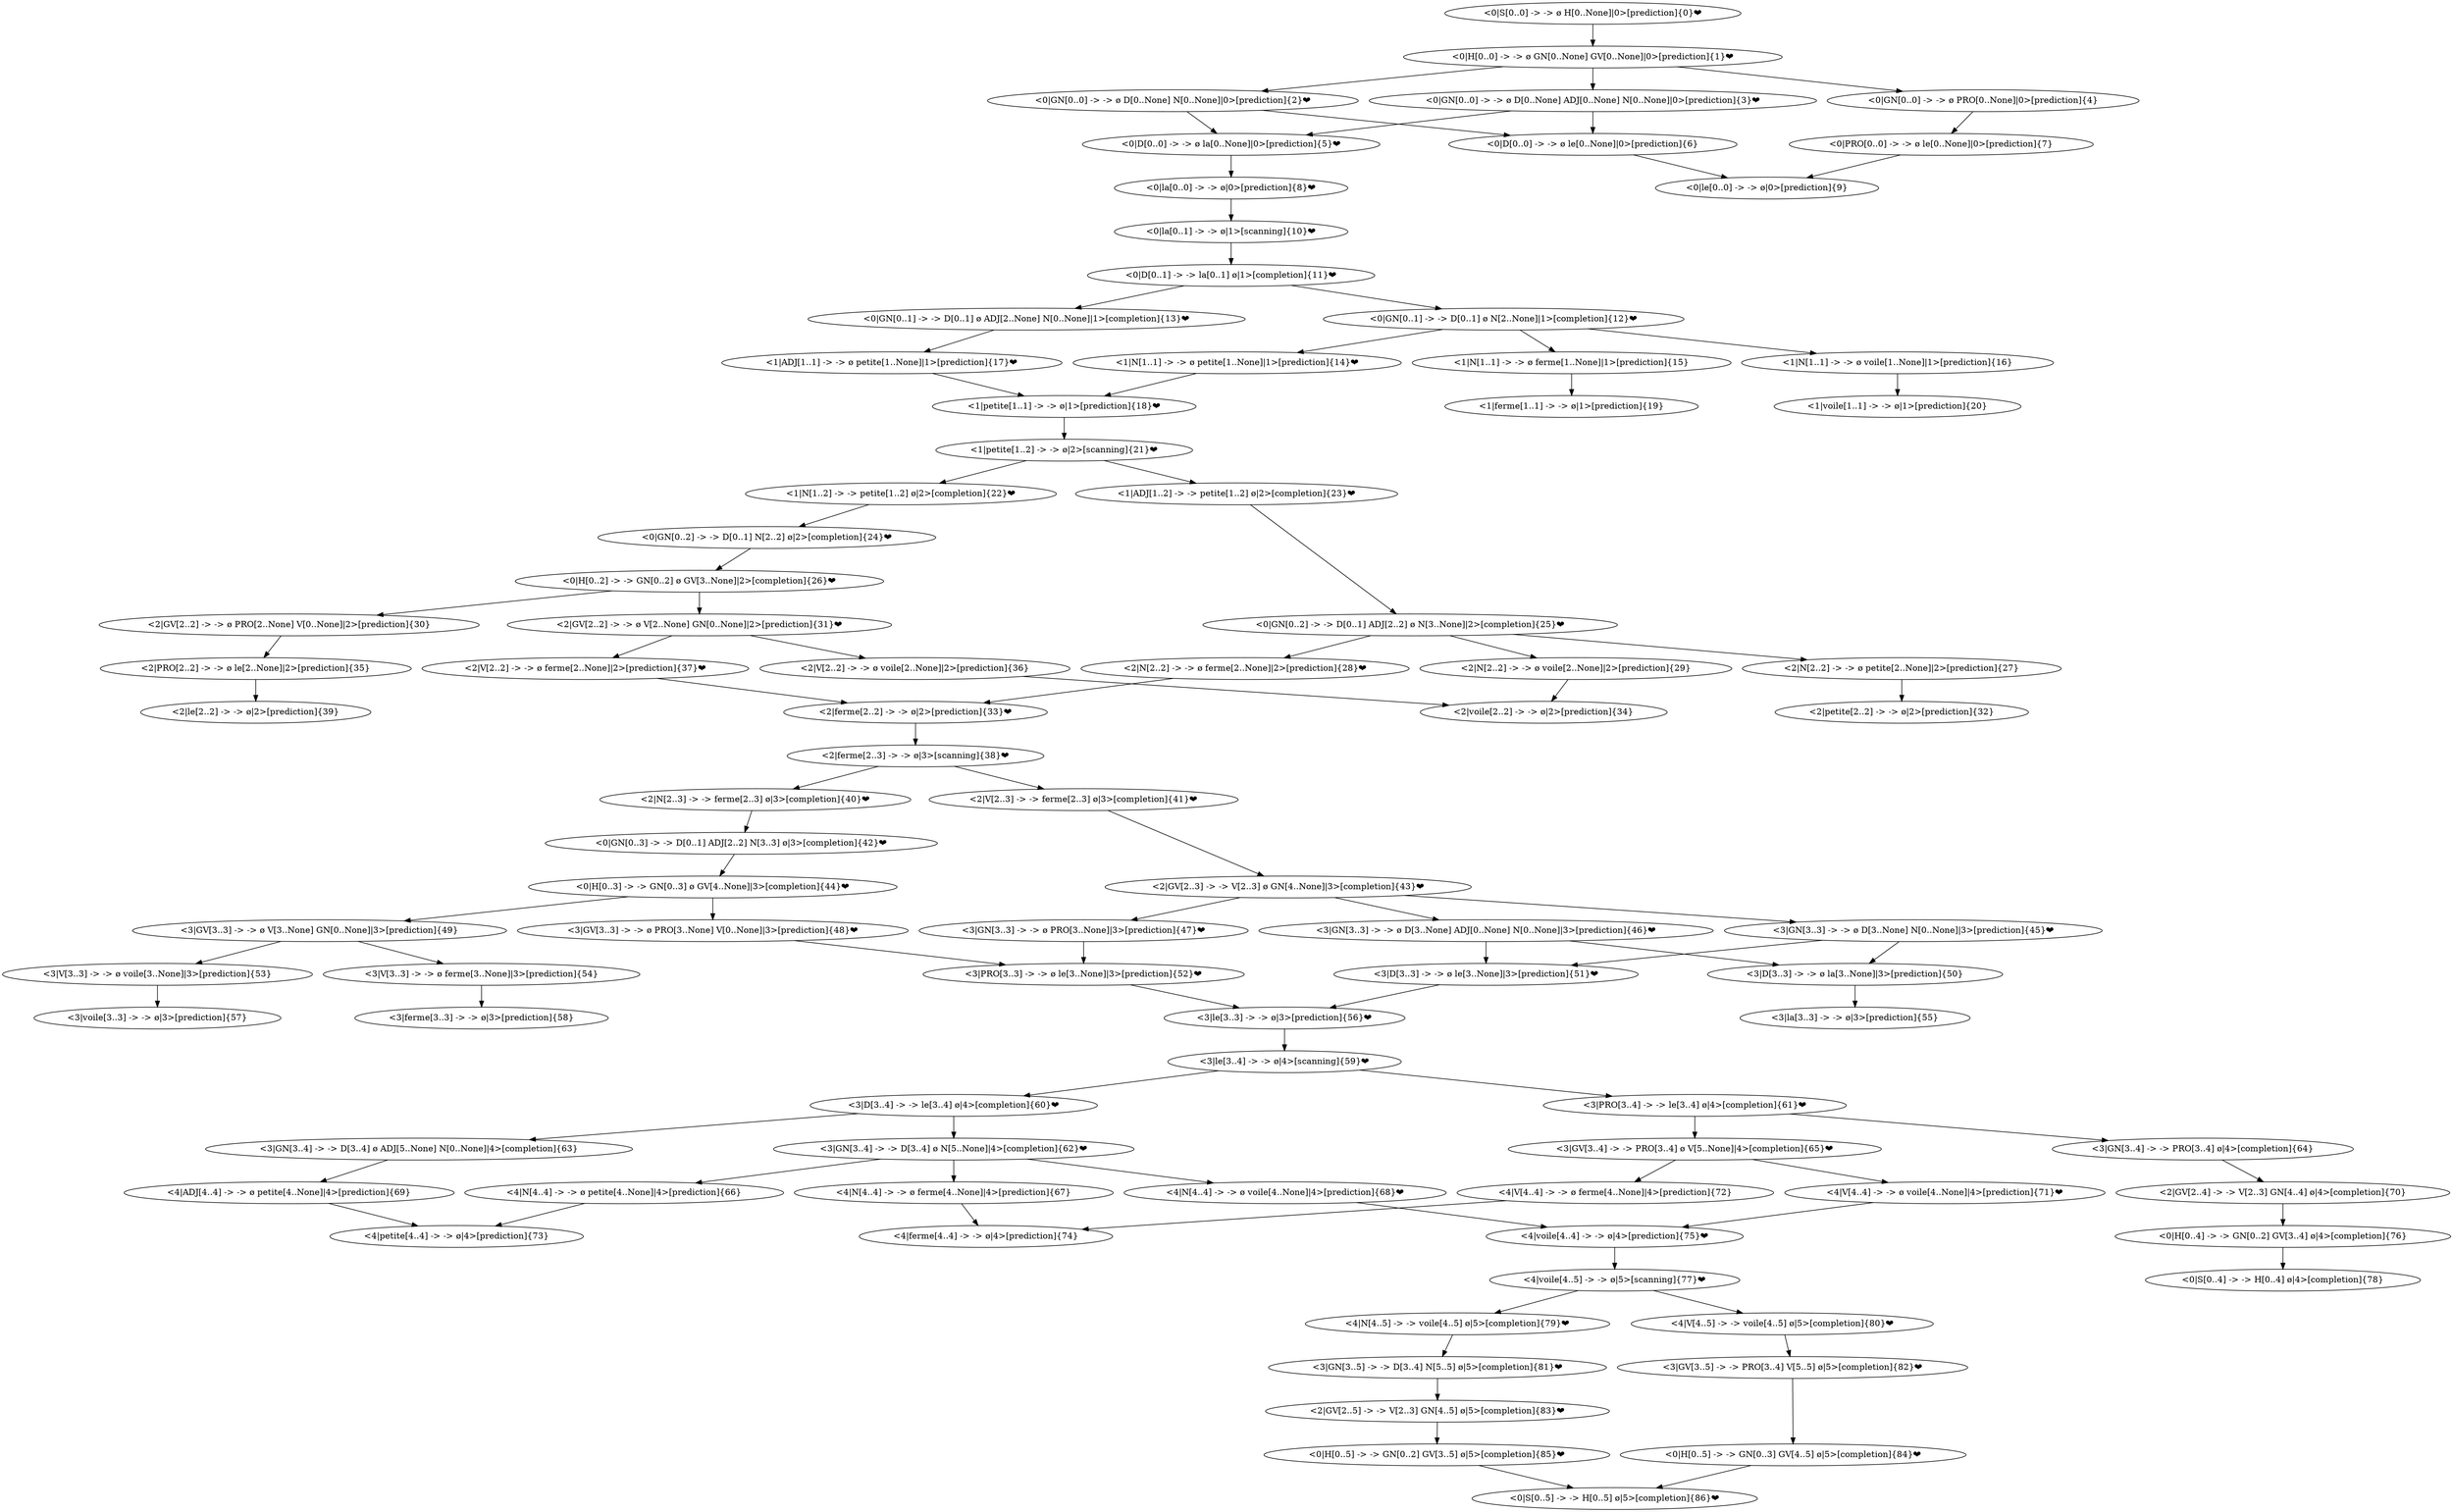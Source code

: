 digraph {
"<0|S[0..0] -> -> ø H[0..None]|0>[prediction]{0}❤" -> "<0|H[0..0] -> -> ø GN[0..None] GV[0..None]|0>[prediction]{1}❤";
"<0|H[0..0] -> -> ø GN[0..None] GV[0..None]|0>[prediction]{1}❤" -> "<0|GN[0..0] -> -> ø D[0..None] N[0..None]|0>[prediction]{2}❤";
"<0|H[0..0] -> -> ø GN[0..None] GV[0..None]|0>[prediction]{1}❤" -> "<0|GN[0..0] -> -> ø D[0..None] ADJ[0..None] N[0..None]|0>[prediction]{3}❤";
"<0|H[0..0] -> -> ø GN[0..None] GV[0..None]|0>[prediction]{1}❤" -> "<0|GN[0..0] -> -> ø PRO[0..None]|0>[prediction]{4}";
"<0|GN[0..0] -> -> ø D[0..None] N[0..None]|0>[prediction]{2}❤" -> "<0|D[0..0] -> -> ø la[0..None]|0>[prediction]{5}❤";
"<0|GN[0..0] -> -> ø D[0..None] ADJ[0..None] N[0..None]|0>[prediction]{3}❤" -> "<0|D[0..0] -> -> ø la[0..None]|0>[prediction]{5}❤";
"<0|GN[0..0] -> -> ø D[0..None] N[0..None]|0>[prediction]{2}❤" -> "<0|D[0..0] -> -> ø le[0..None]|0>[prediction]{6}";
"<0|GN[0..0] -> -> ø D[0..None] ADJ[0..None] N[0..None]|0>[prediction]{3}❤" -> "<0|D[0..0] -> -> ø le[0..None]|0>[prediction]{6}";
"<0|GN[0..0] -> -> ø PRO[0..None]|0>[prediction]{4}" -> "<0|PRO[0..0] -> -> ø le[0..None]|0>[prediction]{7}";
"<0|D[0..0] -> -> ø la[0..None]|0>[prediction]{5}❤" -> "<0|la[0..0] -> -> ø|0>[prediction]{8}❤";
"<0|D[0..0] -> -> ø le[0..None]|0>[prediction]{6}" -> "<0|le[0..0] -> -> ø|0>[prediction]{9}";
"<0|PRO[0..0] -> -> ø le[0..None]|0>[prediction]{7}" -> "<0|le[0..0] -> -> ø|0>[prediction]{9}";
"<0|la[0..0] -> -> ø|0>[prediction]{8}❤" -> "<0|la[0..1] -> -> ø|1>[scanning]{10}❤";
"<0|la[0..1] -> -> ø|1>[scanning]{10}❤" -> "<0|D[0..1] -> -> la[0..1] ø|1>[completion]{11}❤";
"<0|D[0..1] -> -> la[0..1] ø|1>[completion]{11}❤" -> "<0|GN[0..1] -> -> D[0..1] ø N[2..None]|1>[completion]{12}❤";
"<0|D[0..1] -> -> la[0..1] ø|1>[completion]{11}❤" -> "<0|GN[0..1] -> -> D[0..1] ø ADJ[2..None] N[0..None]|1>[completion]{13}❤";
"<0|GN[0..1] -> -> D[0..1] ø N[2..None]|1>[completion]{12}❤" -> "<1|N[1..1] -> -> ø petite[1..None]|1>[prediction]{14}❤";
"<0|GN[0..1] -> -> D[0..1] ø N[2..None]|1>[completion]{12}❤" -> "<1|N[1..1] -> -> ø ferme[1..None]|1>[prediction]{15}";
"<0|GN[0..1] -> -> D[0..1] ø N[2..None]|1>[completion]{12}❤" -> "<1|N[1..1] -> -> ø voile[1..None]|1>[prediction]{16}";
"<0|GN[0..1] -> -> D[0..1] ø ADJ[2..None] N[0..None]|1>[completion]{13}❤" -> "<1|ADJ[1..1] -> -> ø petite[1..None]|1>[prediction]{17}❤";
"<1|N[1..1] -> -> ø petite[1..None]|1>[prediction]{14}❤" -> "<1|petite[1..1] -> -> ø|1>[prediction]{18}❤";
"<1|ADJ[1..1] -> -> ø petite[1..None]|1>[prediction]{17}❤" -> "<1|petite[1..1] -> -> ø|1>[prediction]{18}❤";
"<1|N[1..1] -> -> ø ferme[1..None]|1>[prediction]{15}" -> "<1|ferme[1..1] -> -> ø|1>[prediction]{19}";
"<1|N[1..1] -> -> ø voile[1..None]|1>[prediction]{16}" -> "<1|voile[1..1] -> -> ø|1>[prediction]{20}";
"<1|petite[1..1] -> -> ø|1>[prediction]{18}❤" -> "<1|petite[1..2] -> -> ø|2>[scanning]{21}❤";
"<1|petite[1..2] -> -> ø|2>[scanning]{21}❤" -> "<1|N[1..2] -> -> petite[1..2] ø|2>[completion]{22}❤";
"<1|petite[1..2] -> -> ø|2>[scanning]{21}❤" -> "<1|ADJ[1..2] -> -> petite[1..2] ø|2>[completion]{23}❤";
"<1|N[1..2] -> -> petite[1..2] ø|2>[completion]{22}❤" -> "<0|GN[0..2] -> -> D[0..1] N[2..2] ø|2>[completion]{24}❤";
"<1|ADJ[1..2] -> -> petite[1..2] ø|2>[completion]{23}❤" -> "<0|GN[0..2] -> -> D[0..1] ADJ[2..2] ø N[3..None]|2>[completion]{25}❤";
"<0|GN[0..2] -> -> D[0..1] N[2..2] ø|2>[completion]{24}❤" -> "<0|H[0..2] -> -> GN[0..2] ø GV[3..None]|2>[completion]{26}❤";
"<0|GN[0..2] -> -> D[0..1] ADJ[2..2] ø N[3..None]|2>[completion]{25}❤" -> "<2|N[2..2] -> -> ø petite[2..None]|2>[prediction]{27}";
"<0|GN[0..2] -> -> D[0..1] ADJ[2..2] ø N[3..None]|2>[completion]{25}❤" -> "<2|N[2..2] -> -> ø ferme[2..None]|2>[prediction]{28}❤";
"<0|GN[0..2] -> -> D[0..1] ADJ[2..2] ø N[3..None]|2>[completion]{25}❤" -> "<2|N[2..2] -> -> ø voile[2..None]|2>[prediction]{29}";
"<0|H[0..2] -> -> GN[0..2] ø GV[3..None]|2>[completion]{26}❤" -> "<2|GV[2..2] -> -> ø PRO[2..None] V[0..None]|2>[prediction]{30}";
"<0|H[0..2] -> -> GN[0..2] ø GV[3..None]|2>[completion]{26}❤" -> "<2|GV[2..2] -> -> ø V[2..None] GN[0..None]|2>[prediction]{31}❤";
"<2|N[2..2] -> -> ø petite[2..None]|2>[prediction]{27}" -> "<2|petite[2..2] -> -> ø|2>[prediction]{32}";
"<2|N[2..2] -> -> ø ferme[2..None]|2>[prediction]{28}❤" -> "<2|ferme[2..2] -> -> ø|2>[prediction]{33}❤";
"<2|V[2..2] -> -> ø ferme[2..None]|2>[prediction]{37}❤" -> "<2|ferme[2..2] -> -> ø|2>[prediction]{33}❤";
"<2|N[2..2] -> -> ø voile[2..None]|2>[prediction]{29}" -> "<2|voile[2..2] -> -> ø|2>[prediction]{34}";
"<2|V[2..2] -> -> ø voile[2..None]|2>[prediction]{36}" -> "<2|voile[2..2] -> -> ø|2>[prediction]{34}";
"<2|GV[2..2] -> -> ø PRO[2..None] V[0..None]|2>[prediction]{30}" -> "<2|PRO[2..2] -> -> ø le[2..None]|2>[prediction]{35}";
"<2|GV[2..2] -> -> ø V[2..None] GN[0..None]|2>[prediction]{31}❤" -> "<2|V[2..2] -> -> ø voile[2..None]|2>[prediction]{36}";
"<2|GV[2..2] -> -> ø V[2..None] GN[0..None]|2>[prediction]{31}❤" -> "<2|V[2..2] -> -> ø ferme[2..None]|2>[prediction]{37}❤";
"<2|ferme[2..2] -> -> ø|2>[prediction]{33}❤" -> "<2|ferme[2..3] -> -> ø|3>[scanning]{38}❤";
"<2|PRO[2..2] -> -> ø le[2..None]|2>[prediction]{35}" -> "<2|le[2..2] -> -> ø|2>[prediction]{39}";
"<2|ferme[2..3] -> -> ø|3>[scanning]{38}❤" -> "<2|N[2..3] -> -> ferme[2..3] ø|3>[completion]{40}❤";
"<2|ferme[2..3] -> -> ø|3>[scanning]{38}❤" -> "<2|V[2..3] -> -> ferme[2..3] ø|3>[completion]{41}❤";
"<2|N[2..3] -> -> ferme[2..3] ø|3>[completion]{40}❤" -> "<0|GN[0..3] -> -> D[0..1] ADJ[2..2] N[3..3] ø|3>[completion]{42}❤";
"<2|V[2..3] -> -> ferme[2..3] ø|3>[completion]{41}❤" -> "<2|GV[2..3] -> -> V[2..3] ø GN[4..None]|3>[completion]{43}❤";
"<0|GN[0..3] -> -> D[0..1] ADJ[2..2] N[3..3] ø|3>[completion]{42}❤" -> "<0|H[0..3] -> -> GN[0..3] ø GV[4..None]|3>[completion]{44}❤";
"<2|GV[2..3] -> -> V[2..3] ø GN[4..None]|3>[completion]{43}❤" -> "<3|GN[3..3] -> -> ø D[3..None] N[0..None]|3>[prediction]{45}❤";
"<2|GV[2..3] -> -> V[2..3] ø GN[4..None]|3>[completion]{43}❤" -> "<3|GN[3..3] -> -> ø D[3..None] ADJ[0..None] N[0..None]|3>[prediction]{46}❤";
"<2|GV[2..3] -> -> V[2..3] ø GN[4..None]|3>[completion]{43}❤" -> "<3|GN[3..3] -> -> ø PRO[3..None]|3>[prediction]{47}❤";
"<0|H[0..3] -> -> GN[0..3] ø GV[4..None]|3>[completion]{44}❤" -> "<3|GV[3..3] -> -> ø PRO[3..None] V[0..None]|3>[prediction]{48}❤";
"<0|H[0..3] -> -> GN[0..3] ø GV[4..None]|3>[completion]{44}❤" -> "<3|GV[3..3] -> -> ø V[3..None] GN[0..None]|3>[prediction]{49}";
"<3|GN[3..3] -> -> ø D[3..None] N[0..None]|3>[prediction]{45}❤" -> "<3|D[3..3] -> -> ø la[3..None]|3>[prediction]{50}";
"<3|GN[3..3] -> -> ø D[3..None] ADJ[0..None] N[0..None]|3>[prediction]{46}❤" -> "<3|D[3..3] -> -> ø la[3..None]|3>[prediction]{50}";
"<3|GN[3..3] -> -> ø D[3..None] N[0..None]|3>[prediction]{45}❤" -> "<3|D[3..3] -> -> ø le[3..None]|3>[prediction]{51}❤";
"<3|GN[3..3] -> -> ø D[3..None] ADJ[0..None] N[0..None]|3>[prediction]{46}❤" -> "<3|D[3..3] -> -> ø le[3..None]|3>[prediction]{51}❤";
"<3|GN[3..3] -> -> ø PRO[3..None]|3>[prediction]{47}❤" -> "<3|PRO[3..3] -> -> ø le[3..None]|3>[prediction]{52}❤";
"<3|GV[3..3] -> -> ø PRO[3..None] V[0..None]|3>[prediction]{48}❤" -> "<3|PRO[3..3] -> -> ø le[3..None]|3>[prediction]{52}❤";
"<3|GV[3..3] -> -> ø V[3..None] GN[0..None]|3>[prediction]{49}" -> "<3|V[3..3] -> -> ø voile[3..None]|3>[prediction]{53}";
"<3|GV[3..3] -> -> ø V[3..None] GN[0..None]|3>[prediction]{49}" -> "<3|V[3..3] -> -> ø ferme[3..None]|3>[prediction]{54}";
"<3|D[3..3] -> -> ø la[3..None]|3>[prediction]{50}" -> "<3|la[3..3] -> -> ø|3>[prediction]{55}";
"<3|D[3..3] -> -> ø le[3..None]|3>[prediction]{51}❤" -> "<3|le[3..3] -> -> ø|3>[prediction]{56}❤";
"<3|PRO[3..3] -> -> ø le[3..None]|3>[prediction]{52}❤" -> "<3|le[3..3] -> -> ø|3>[prediction]{56}❤";
"<3|V[3..3] -> -> ø voile[3..None]|3>[prediction]{53}" -> "<3|voile[3..3] -> -> ø|3>[prediction]{57}";
"<3|V[3..3] -> -> ø ferme[3..None]|3>[prediction]{54}" -> "<3|ferme[3..3] -> -> ø|3>[prediction]{58}";
"<3|le[3..3] -> -> ø|3>[prediction]{56}❤" -> "<3|le[3..4] -> -> ø|4>[scanning]{59}❤";
"<3|le[3..4] -> -> ø|4>[scanning]{59}❤" -> "<3|D[3..4] -> -> le[3..4] ø|4>[completion]{60}❤";
"<3|le[3..4] -> -> ø|4>[scanning]{59}❤" -> "<3|PRO[3..4] -> -> le[3..4] ø|4>[completion]{61}❤";
"<3|D[3..4] -> -> le[3..4] ø|4>[completion]{60}❤" -> "<3|GN[3..4] -> -> D[3..4] ø N[5..None]|4>[completion]{62}❤";
"<3|D[3..4] -> -> le[3..4] ø|4>[completion]{60}❤" -> "<3|GN[3..4] -> -> D[3..4] ø ADJ[5..None] N[0..None]|4>[completion]{63}";
"<3|PRO[3..4] -> -> le[3..4] ø|4>[completion]{61}❤" -> "<3|GN[3..4] -> -> PRO[3..4] ø|4>[completion]{64}";
"<3|PRO[3..4] -> -> le[3..4] ø|4>[completion]{61}❤" -> "<3|GV[3..4] -> -> PRO[3..4] ø V[5..None]|4>[completion]{65}❤";
"<3|GN[3..4] -> -> D[3..4] ø N[5..None]|4>[completion]{62}❤" -> "<4|N[4..4] -> -> ø petite[4..None]|4>[prediction]{66}";
"<3|GN[3..4] -> -> D[3..4] ø N[5..None]|4>[completion]{62}❤" -> "<4|N[4..4] -> -> ø ferme[4..None]|4>[prediction]{67}";
"<3|GN[3..4] -> -> D[3..4] ø N[5..None]|4>[completion]{62}❤" -> "<4|N[4..4] -> -> ø voile[4..None]|4>[prediction]{68}❤";
"<3|GN[3..4] -> -> D[3..4] ø ADJ[5..None] N[0..None]|4>[completion]{63}" -> "<4|ADJ[4..4] -> -> ø petite[4..None]|4>[prediction]{69}";
"<3|GN[3..4] -> -> PRO[3..4] ø|4>[completion]{64}" -> "<2|GV[2..4] -> -> V[2..3] GN[4..4] ø|4>[completion]{70}";
"<3|GV[3..4] -> -> PRO[3..4] ø V[5..None]|4>[completion]{65}❤" -> "<4|V[4..4] -> -> ø voile[4..None]|4>[prediction]{71}❤";
"<3|GV[3..4] -> -> PRO[3..4] ø V[5..None]|4>[completion]{65}❤" -> "<4|V[4..4] -> -> ø ferme[4..None]|4>[prediction]{72}";
"<4|N[4..4] -> -> ø petite[4..None]|4>[prediction]{66}" -> "<4|petite[4..4] -> -> ø|4>[prediction]{73}";
"<4|ADJ[4..4] -> -> ø petite[4..None]|4>[prediction]{69}" -> "<4|petite[4..4] -> -> ø|4>[prediction]{73}";
"<4|N[4..4] -> -> ø ferme[4..None]|4>[prediction]{67}" -> "<4|ferme[4..4] -> -> ø|4>[prediction]{74}";
"<4|V[4..4] -> -> ø ferme[4..None]|4>[prediction]{72}" -> "<4|ferme[4..4] -> -> ø|4>[prediction]{74}";
"<4|N[4..4] -> -> ø voile[4..None]|4>[prediction]{68}❤" -> "<4|voile[4..4] -> -> ø|4>[prediction]{75}❤";
"<4|V[4..4] -> -> ø voile[4..None]|4>[prediction]{71}❤" -> "<4|voile[4..4] -> -> ø|4>[prediction]{75}❤";
"<2|GV[2..4] -> -> V[2..3] GN[4..4] ø|4>[completion]{70}" -> "<0|H[0..4] -> -> GN[0..2] GV[3..4] ø|4>[completion]{76}";
"<4|voile[4..4] -> -> ø|4>[prediction]{75}❤" -> "<4|voile[4..5] -> -> ø|5>[scanning]{77}❤";
"<0|H[0..4] -> -> GN[0..2] GV[3..4] ø|4>[completion]{76}" -> "<0|S[0..4] -> -> H[0..4] ø|4>[completion]{78}";
"<4|voile[4..5] -> -> ø|5>[scanning]{77}❤" -> "<4|N[4..5] -> -> voile[4..5] ø|5>[completion]{79}❤";
"<4|voile[4..5] -> -> ø|5>[scanning]{77}❤" -> "<4|V[4..5] -> -> voile[4..5] ø|5>[completion]{80}❤";
"<4|N[4..5] -> -> voile[4..5] ø|5>[completion]{79}❤" -> "<3|GN[3..5] -> -> D[3..4] N[5..5] ø|5>[completion]{81}❤";
"<4|V[4..5] -> -> voile[4..5] ø|5>[completion]{80}❤" -> "<3|GV[3..5] -> -> PRO[3..4] V[5..5] ø|5>[completion]{82}❤";
"<3|GN[3..5] -> -> D[3..4] N[5..5] ø|5>[completion]{81}❤" -> "<2|GV[2..5] -> -> V[2..3] GN[4..5] ø|5>[completion]{83}❤";
"<3|GV[3..5] -> -> PRO[3..4] V[5..5] ø|5>[completion]{82}❤" -> "<0|H[0..5] -> -> GN[0..3] GV[4..5] ø|5>[completion]{84}❤";
"<2|GV[2..5] -> -> V[2..3] GN[4..5] ø|5>[completion]{83}❤" -> "<0|H[0..5] -> -> GN[0..2] GV[3..5] ø|5>[completion]{85}❤";
"<0|H[0..5] -> -> GN[0..3] GV[4..5] ø|5>[completion]{84}❤" -> "<0|S[0..5] -> -> H[0..5] ø|5>[completion]{86}❤";
"<0|H[0..5] -> -> GN[0..2] GV[3..5] ø|5>[completion]{85}❤" -> "<0|S[0..5] -> -> H[0..5] ø|5>[completion]{86}❤";
}
